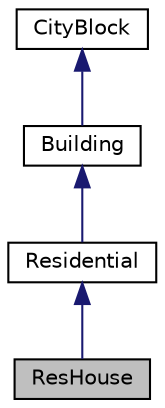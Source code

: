 digraph "ResHouse"
{
 // LATEX_PDF_SIZE
  edge [fontname="Helvetica",fontsize="10",labelfontname="Helvetica",labelfontsize="10"];
  node [fontname="Helvetica",fontsize="10",shape=record];
  Node1 [label="ResHouse",height=0.2,width=0.4,color="black", fillcolor="grey75", style="filled", fontcolor="black",tooltip="Class representing a residential house."];
  Node2 -> Node1 [dir="back",color="midnightblue",fontsize="10",style="solid",fontname="Helvetica"];
  Node2 [label="Residential",height=0.2,width=0.4,color="black", fillcolor="white", style="filled",URL="$classResidential.html",tooltip="Abstract class representing a residential building in the city."];
  Node3 -> Node2 [dir="back",color="midnightblue",fontsize="10",style="solid",fontname="Helvetica"];
  Node3 [label="Building",height=0.2,width=0.4,color="black", fillcolor="white", style="filled",URL="$classBuilding.html",tooltip="Abstract base class representing a building in the city."];
  Node4 -> Node3 [dir="back",color="midnightblue",fontsize="10",style="solid",fontname="Helvetica"];
  Node4 [label="CityBlock",height=0.2,width=0.4,color="black", fillcolor="white", style="filled",URL="$classCityBlock.html",tooltip="Base class representing a block within the city."];
}
